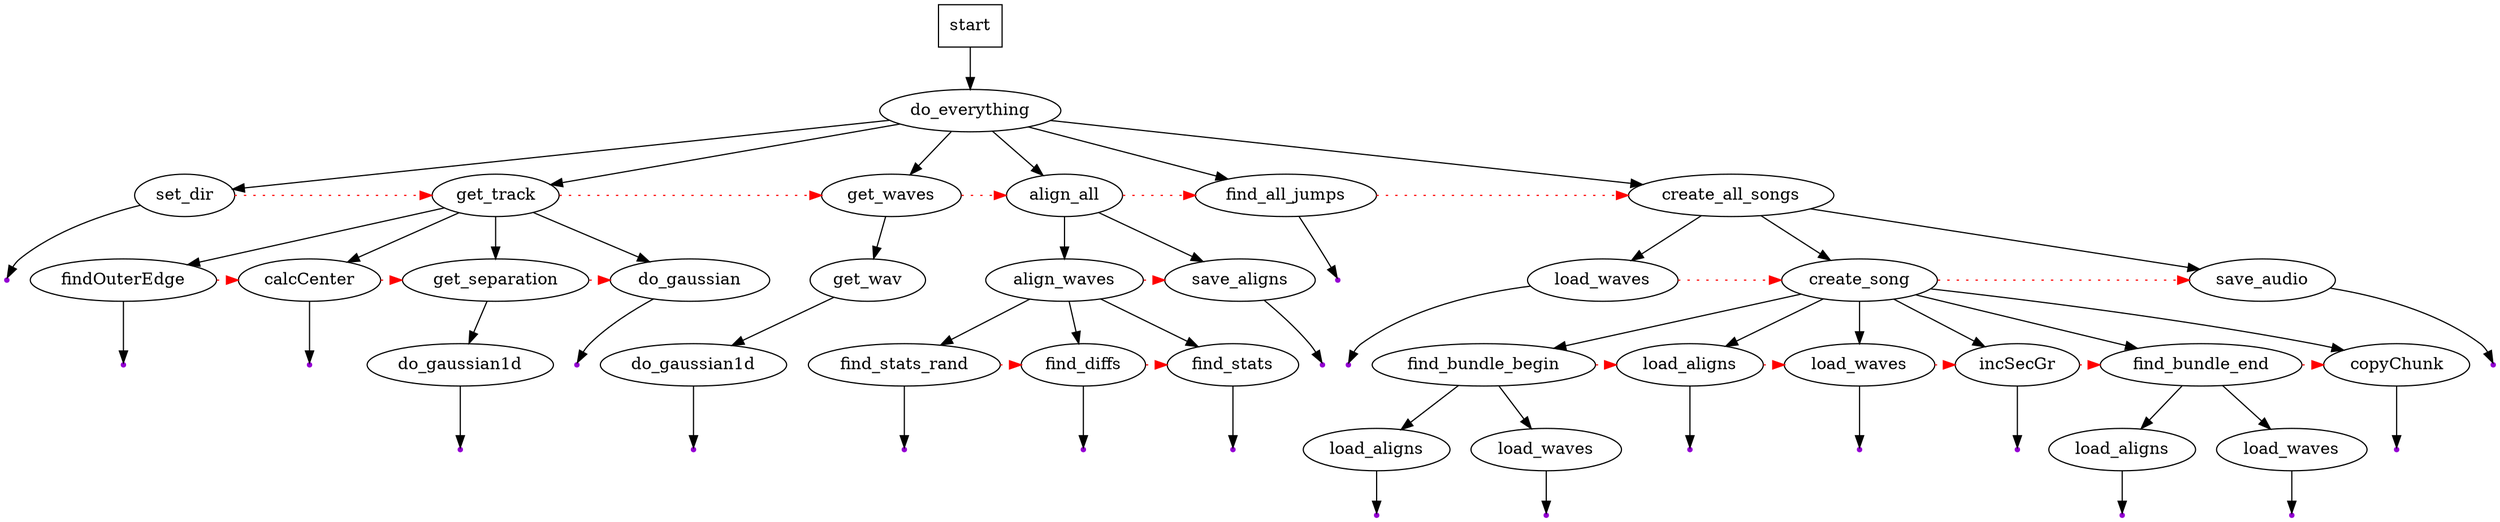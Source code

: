digraph shellac{
	
	// Shape of special boxes
	start[shape=box]
	
	{	
		node[color="darkviolet", style=filled, shape=point];
			stop_0;
			stop_1;
			stop_2;
			stop_3;
			stop_4;
			stop_5;
			stop_6;
			stop_7;
			stop_8;
			stop_9;
			stop_10;
			stop_11;
			stop_12;
			stop_13;
			stop_14;
			stop_15;
			stop_16;
			stop_17;
			stop_18;
			stop_19;
			stop_20;
	}
	// LIVELLO 0
	start -> do_everything
	
	// LIVELLO 1
	do_everything -> set_dir;
	do_everything -> get_track;
	do_everything -> get_waves;
	do_everything -> align_all;
	do_everything -> find_all_jumps;
	do_everything -> create_all_songs;
	
	set_dir -> get_track -> get_waves -> align_all -> find_all_jumps -> 
	create_all_songs [color=red, style=dotted, constraint=false];	
	
	// LIVELLO 2
	set_dir->stop_0;
	
	get_track->findOuterEdge;
	get_track->calcCenter;
	get_track->get_separation;
	get_track->do_gaussian;
	
	findOuterEdge ->calcCenter ->get_separation->do_gaussian 
	[color=red, style=dotted, constraint=false];
	
	get_waves->get_wav;
	
	align_all->align_waves;
	align_all->save_aligns;
	
	align_waves->save_aligns
	[color=red, style=dotted, constraint=false];
	
	find_all_jumps->stop_1;
	
	create_all_songs->load_waves;
	create_all_songs->create_song;
	create_all_songs->save_audio;

	load_waves->create_song->save_audio
	[color=red, style=dotted, constraint=false];
	
	// LIVELLO 3
	findOuterEdge->stop_2;
	calcCenter->stop_3;
	get_separation->do_gaussian1d;
	do_gaussian->stop_4;
	
	A[label="do_gaussian1d"];
	get_wav->A;
	
	align_waves->find_stats_rand;
	align_waves->find_diffs;
	align_waves->find_stats;
	
	find_stats_rand->find_diffs->find_stats[color=red, style=dotted, constraint=false];
	
	save_aligns->stop_5;
	
	load_waves->stop_6;
	
	create_song->find_bundle_begin;
	create_song->load_aligns;
	B[label="load_waves"]
	create_song->B;
	create_song->incSecGr;
	create_song->find_bundle_end;
	create_song->copyChunk;
	
	find_bundle_begin->load_aligns->B->incSecGr->find_bundle_end->copyChunk
	[color=red, style=dotted, constraint=false];
	
	save_audio->stop_7;
	
	// LIVELLO 4
	do_gaussian1d->stop_8;
	A->stop_9;
	find_stats_rand->stop_10;
	find_diffs->stop_11;
	find_stats->stop_12;
	
	C[label="load_aligns"];
	D[label="load_waves"];
	find_bundle_begin->C;
	find_bundle_begin->D;
	
	load_aligns->stop_13;
	B->stop_14;
	
	incSecGr->stop_15;
	copyChunk->stop_16;
	
	E[label="load_aligns"];
	F[label="load_waves"];	
	find_bundle_end->E;
	find_bundle_end->F;
	
	
	// LIVELLO 5
	
	C->stop_17;
	D->stop_18;
	
	E->stop_19;
	F->stop_20;
	
	
	
	
		
}

// subgraph cluster01{
digraph label{
	label="label of the graph"
	{
		rank=same;
		caller;
		before;
	}
	{
		rank=same;
		called;
		after;
	}
	caller->called;
	before->after[color=red, style=dotted, constraint=false];
	
}

digraph princeton{
	
	A[label="record scanning"]
	B[label="center of record detection"]
	C[label="track separation detection"]
	D[label="rectification"]
	E[label="wave extraction"]
	F[label="alignment and track reconstruction"]
	G[label="audio post-processing"]
	
	A->B->C->D->E->F->G;
}


